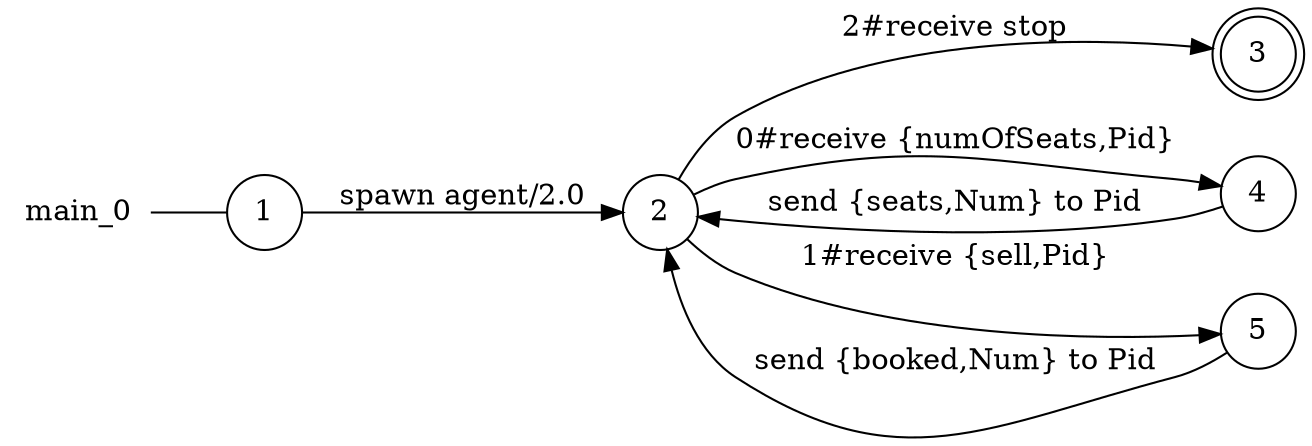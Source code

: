 digraph main_0 {
	rankdir="LR";
	n_0 [label="main_0", shape="plaintext"];
	n_1 [id="5", shape=doublecircle, label="3"];
	n_2 [id="1", shape=circle, label="1"];
	n_0 -> n_2 [arrowhead=none];
	n_3 [id="2", shape=circle, label="2"];
	n_4 [id="4", shape=circle, label="4"];
	n_5 [id="7", shape=circle, label="5"];

	n_3 -> n_4 [id="[$e|3]", label="0#receive {numOfSeats,Pid}"];
	n_4 -> n_3 [id="[$e|12]", label="send {seats,Num} to Pid"];
	n_3 -> n_1 [id="[$e|6]", label="2#receive stop"];
	n_3 -> n_5 [id="[$e|10]", label="1#receive {sell,Pid}"];
	n_5 -> n_3 [id="[$e|7]", label="send {booked,Num} to Pid"];
	n_2 -> n_3 [id="[$e|13]", label="spawn agent/2.0"];
}
